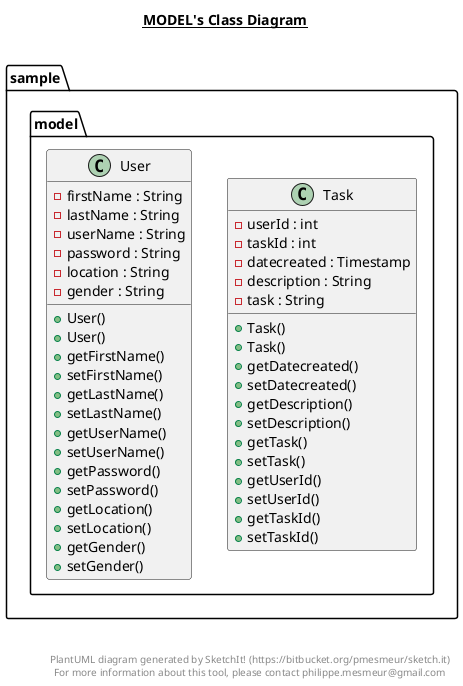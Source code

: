 @startuml

title __MODEL's Class Diagram__\n

  package sample {
    package sample.model {
      class Task {
          - userId : int
          - taskId : int
          - datecreated : Timestamp
          - description : String
          - task : String
          + Task()
          + Task()
          + getDatecreated()
          + setDatecreated()
          + getDescription()
          + setDescription()
          + getTask()
          + setTask()
          + getUserId()
          + setUserId()
          + getTaskId()
          + setTaskId()
      }
    }
  }
  

  package sample {
    package sample.model {
      class User {
          - firstName : String
          - lastName : String
          - userName : String
          - password : String
          - location : String
          - gender : String
          + User()
          + User()
          + getFirstName()
          + setFirstName()
          + getLastName()
          + setLastName()
          + getUserName()
          + setUserName()
          + getPassword()
          + setPassword()
          + getLocation()
          + setLocation()
          + getGender()
          + setGender()
      }
    }
  }
  



right footer


PlantUML diagram generated by SketchIt! (https://bitbucket.org/pmesmeur/sketch.it)
For more information about this tool, please contact philippe.mesmeur@gmail.com
endfooter

@enduml
